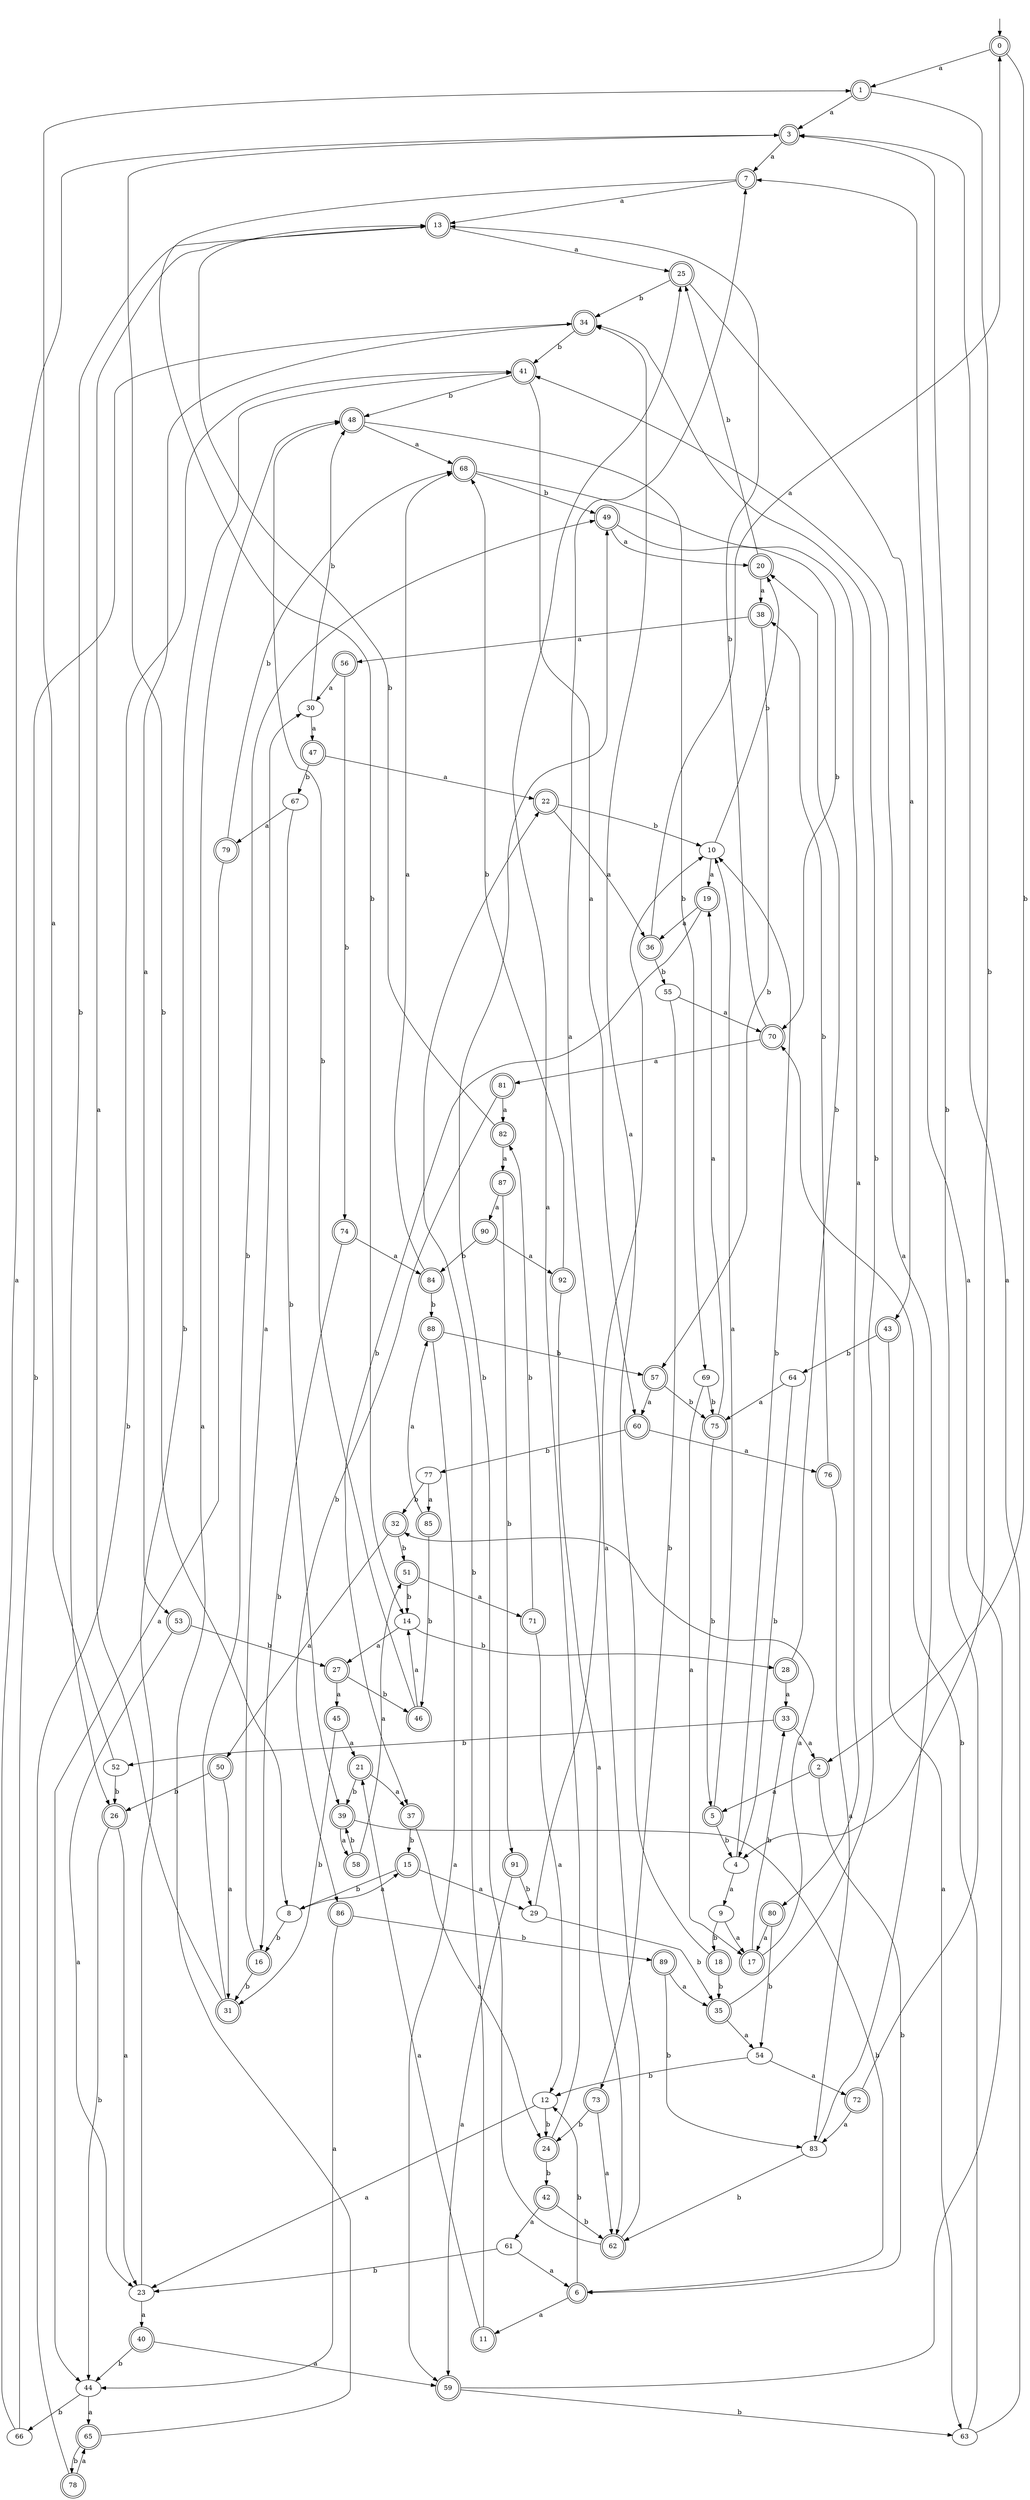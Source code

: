 digraph RandomDFA {
  __start0 [label="", shape=none];
  __start0 -> 0 [label=""];
  0 [shape=circle] [shape=doublecircle]
  0 -> 1 [label="a"]
  0 -> 2 [label="b"]
  1 [shape=doublecircle]
  1 -> 3 [label="a"]
  1 -> 4 [label="b"]
  2 [shape=doublecircle]
  2 -> 5 [label="a"]
  2 -> 6 [label="b"]
  3 [shape=doublecircle]
  3 -> 7 [label="a"]
  3 -> 8 [label="b"]
  4
  4 -> 9 [label="a"]
  4 -> 10 [label="b"]
  5 [shape=doublecircle]
  5 -> 10 [label="a"]
  5 -> 4 [label="b"]
  6 [shape=doublecircle]
  6 -> 11 [label="a"]
  6 -> 12 [label="b"]
  7 [shape=doublecircle]
  7 -> 13 [label="a"]
  7 -> 14 [label="b"]
  8
  8 -> 15 [label="a"]
  8 -> 16 [label="b"]
  9
  9 -> 17 [label="a"]
  9 -> 18 [label="b"]
  10
  10 -> 19 [label="a"]
  10 -> 20 [label="b"]
  11 [shape=doublecircle]
  11 -> 21 [label="a"]
  11 -> 22 [label="b"]
  12
  12 -> 23 [label="a"]
  12 -> 24 [label="b"]
  13 [shape=doublecircle]
  13 -> 25 [label="a"]
  13 -> 26 [label="b"]
  14
  14 -> 27 [label="a"]
  14 -> 28 [label="b"]
  15 [shape=doublecircle]
  15 -> 29 [label="a"]
  15 -> 8 [label="b"]
  16 [shape=doublecircle]
  16 -> 30 [label="a"]
  16 -> 31 [label="b"]
  17 [shape=doublecircle]
  17 -> 32 [label="a"]
  17 -> 33 [label="b"]
  18 [shape=doublecircle]
  18 -> 34 [label="a"]
  18 -> 35 [label="b"]
  19 [shape=doublecircle]
  19 -> 36 [label="a"]
  19 -> 37 [label="b"]
  20 [shape=doublecircle]
  20 -> 38 [label="a"]
  20 -> 25 [label="b"]
  21 [shape=doublecircle]
  21 -> 37 [label="a"]
  21 -> 39 [label="b"]
  22 [shape=doublecircle]
  22 -> 36 [label="a"]
  22 -> 10 [label="b"]
  23
  23 -> 40 [label="a"]
  23 -> 41 [label="b"]
  24 [shape=doublecircle]
  24 -> 25 [label="a"]
  24 -> 42 [label="b"]
  25 [shape=doublecircle]
  25 -> 43 [label="a"]
  25 -> 34 [label="b"]
  26 [shape=doublecircle]
  26 -> 23 [label="a"]
  26 -> 44 [label="b"]
  27 [shape=doublecircle]
  27 -> 45 [label="a"]
  27 -> 46 [label="b"]
  28 [shape=doublecircle]
  28 -> 33 [label="a"]
  28 -> 20 [label="b"]
  29
  29 -> 7 [label="a"]
  29 -> 35 [label="b"]
  30
  30 -> 47 [label="a"]
  30 -> 48 [label="b"]
  31 [shape=doublecircle]
  31 -> 13 [label="a"]
  31 -> 49 [label="b"]
  32 [shape=doublecircle]
  32 -> 50 [label="a"]
  32 -> 51 [label="b"]
  33 [shape=doublecircle]
  33 -> 2 [label="a"]
  33 -> 52 [label="b"]
  34 [shape=doublecircle]
  34 -> 53 [label="a"]
  34 -> 41 [label="b"]
  35 [shape=doublecircle]
  35 -> 54 [label="a"]
  35 -> 34 [label="b"]
  36 [shape=doublecircle]
  36 -> 0 [label="a"]
  36 -> 55 [label="b"]
  37 [shape=doublecircle]
  37 -> 24 [label="a"]
  37 -> 15 [label="b"]
  38 [shape=doublecircle]
  38 -> 56 [label="a"]
  38 -> 57 [label="b"]
  39 [shape=doublecircle]
  39 -> 58 [label="a"]
  39 -> 6 [label="b"]
  40 [shape=doublecircle]
  40 -> 59 [label="a"]
  40 -> 44 [label="b"]
  41 [shape=doublecircle]
  41 -> 60 [label="a"]
  41 -> 48 [label="b"]
  42 [shape=doublecircle]
  42 -> 61 [label="a"]
  42 -> 62 [label="b"]
  43 [shape=doublecircle]
  43 -> 63 [label="a"]
  43 -> 64 [label="b"]
  44
  44 -> 65 [label="a"]
  44 -> 66 [label="b"]
  45 [shape=doublecircle]
  45 -> 21 [label="a"]
  45 -> 31 [label="b"]
  46 [shape=doublecircle]
  46 -> 14 [label="a"]
  46 -> 48 [label="b"]
  47 [shape=doublecircle]
  47 -> 22 [label="a"]
  47 -> 67 [label="b"]
  48 [shape=doublecircle]
  48 -> 68 [label="a"]
  48 -> 69 [label="b"]
  49 [shape=doublecircle]
  49 -> 20 [label="a"]
  49 -> 70 [label="b"]
  50 [shape=doublecircle]
  50 -> 31 [label="a"]
  50 -> 26 [label="b"]
  51 [shape=doublecircle]
  51 -> 71 [label="a"]
  51 -> 14 [label="b"]
  52
  52 -> 1 [label="a"]
  52 -> 26 [label="b"]
  53 [shape=doublecircle]
  53 -> 23 [label="a"]
  53 -> 27 [label="b"]
  54
  54 -> 72 [label="a"]
  54 -> 12 [label="b"]
  55
  55 -> 70 [label="a"]
  55 -> 73 [label="b"]
  56 [shape=doublecircle]
  56 -> 30 [label="a"]
  56 -> 74 [label="b"]
  57 [shape=doublecircle]
  57 -> 60 [label="a"]
  57 -> 75 [label="b"]
  58 [shape=doublecircle]
  58 -> 51 [label="a"]
  58 -> 39 [label="b"]
  59 [shape=doublecircle]
  59 -> 7 [label="a"]
  59 -> 63 [label="b"]
  60 [shape=doublecircle]
  60 -> 76 [label="a"]
  60 -> 77 [label="b"]
  61
  61 -> 6 [label="a"]
  61 -> 23 [label="b"]
  62 [shape=doublecircle]
  62 -> 10 [label="a"]
  62 -> 49 [label="b"]
  63
  63 -> 3 [label="a"]
  63 -> 70 [label="b"]
  64
  64 -> 75 [label="a"]
  64 -> 4 [label="b"]
  65 [shape=doublecircle]
  65 -> 48 [label="a"]
  65 -> 78 [label="b"]
  66
  66 -> 3 [label="a"]
  66 -> 34 [label="b"]
  67
  67 -> 79 [label="a"]
  67 -> 39 [label="b"]
  68 [shape=doublecircle]
  68 -> 80 [label="a"]
  68 -> 49 [label="b"]
  69
  69 -> 17 [label="a"]
  69 -> 75 [label="b"]
  70 [shape=doublecircle]
  70 -> 81 [label="a"]
  70 -> 13 [label="b"]
  71 [shape=doublecircle]
  71 -> 12 [label="a"]
  71 -> 82 [label="b"]
  72 [shape=doublecircle]
  72 -> 83 [label="a"]
  72 -> 3 [label="b"]
  73 [shape=doublecircle]
  73 -> 62 [label="a"]
  73 -> 24 [label="b"]
  74 [shape=doublecircle]
  74 -> 84 [label="a"]
  74 -> 16 [label="b"]
  75 [shape=doublecircle]
  75 -> 19 [label="a"]
  75 -> 5 [label="b"]
  76 [shape=doublecircle]
  76 -> 83 [label="a"]
  76 -> 38 [label="b"]
  77
  77 -> 85 [label="a"]
  77 -> 32 [label="b"]
  78 [shape=doublecircle]
  78 -> 65 [label="a"]
  78 -> 41 [label="b"]
  79 [shape=doublecircle]
  79 -> 44 [label="a"]
  79 -> 68 [label="b"]
  80 [shape=doublecircle]
  80 -> 17 [label="a"]
  80 -> 54 [label="b"]
  81 [shape=doublecircle]
  81 -> 82 [label="a"]
  81 -> 86 [label="b"]
  82 [shape=doublecircle]
  82 -> 87 [label="a"]
  82 -> 13 [label="b"]
  83
  83 -> 41 [label="a"]
  83 -> 62 [label="b"]
  84 [shape=doublecircle]
  84 -> 68 [label="a"]
  84 -> 88 [label="b"]
  85 [shape=doublecircle]
  85 -> 88 [label="a"]
  85 -> 46 [label="b"]
  86 [shape=doublecircle]
  86 -> 44 [label="a"]
  86 -> 89 [label="b"]
  87 [shape=doublecircle]
  87 -> 90 [label="a"]
  87 -> 91 [label="b"]
  88 [shape=doublecircle]
  88 -> 59 [label="a"]
  88 -> 57 [label="b"]
  89 [shape=doublecircle]
  89 -> 35 [label="a"]
  89 -> 83 [label="b"]
  90 [shape=doublecircle]
  90 -> 92 [label="a"]
  90 -> 84 [label="b"]
  91 [shape=doublecircle]
  91 -> 59 [label="a"]
  91 -> 29 [label="b"]
  92 [shape=doublecircle]
  92 -> 62 [label="a"]
  92 -> 68 [label="b"]
}
